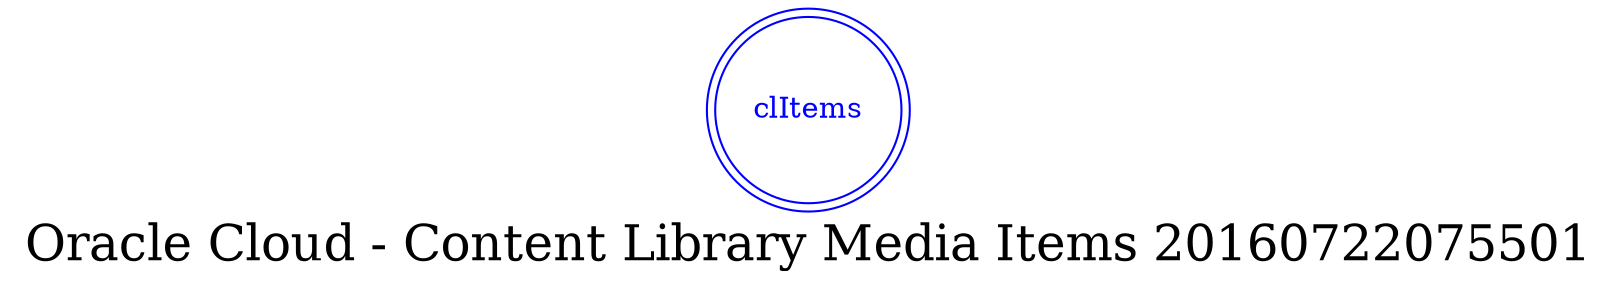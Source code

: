 digraph LexiconGraph {
graph[label="Oracle Cloud - Content Library Media Items 20160722075501", fontsize=24]
splines=true
"clItems" [color=blue, fontcolor=blue, shape=doublecircle]
}
